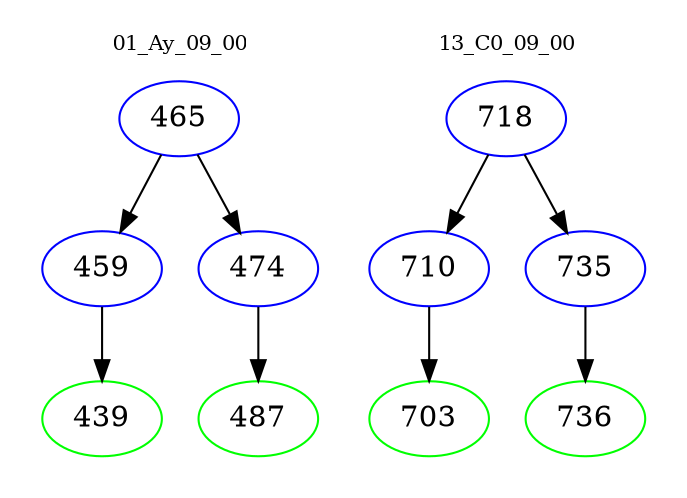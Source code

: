 digraph{
subgraph cluster_0 {
color = white
label = "01_Ay_09_00";
fontsize=10;
T0_465 [label="465", color="blue"]
T0_465 -> T0_459 [color="black"]
T0_459 [label="459", color="blue"]
T0_459 -> T0_439 [color="black"]
T0_439 [label="439", color="green"]
T0_465 -> T0_474 [color="black"]
T0_474 [label="474", color="blue"]
T0_474 -> T0_487 [color="black"]
T0_487 [label="487", color="green"]
}
subgraph cluster_1 {
color = white
label = "13_C0_09_00";
fontsize=10;
T1_718 [label="718", color="blue"]
T1_718 -> T1_710 [color="black"]
T1_710 [label="710", color="blue"]
T1_710 -> T1_703 [color="black"]
T1_703 [label="703", color="green"]
T1_718 -> T1_735 [color="black"]
T1_735 [label="735", color="blue"]
T1_735 -> T1_736 [color="black"]
T1_736 [label="736", color="green"]
}
}
